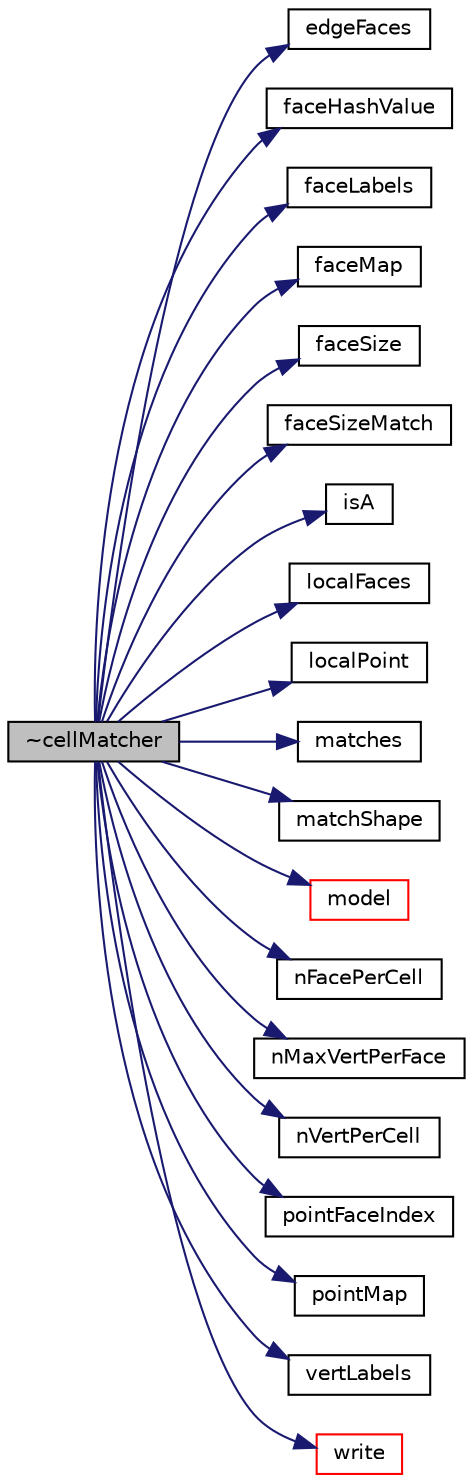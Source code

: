 digraph "~cellMatcher"
{
  bgcolor="transparent";
  edge [fontname="Helvetica",fontsize="10",labelfontname="Helvetica",labelfontsize="10"];
  node [fontname="Helvetica",fontsize="10",shape=record];
  rankdir="LR";
  Node1 [label="~cellMatcher",height=0.2,width=0.4,color="black", fillcolor="grey75", style="filled", fontcolor="black"];
  Node1 -> Node2 [color="midnightblue",fontsize="10",style="solid",fontname="Helvetica"];
  Node2 [label="edgeFaces",height=0.2,width=0.4,color="black",URL="$a00215.html#a0e9912d8e8ac12a793082fb6b6423e10"];
  Node1 -> Node3 [color="midnightblue",fontsize="10",style="solid",fontname="Helvetica"];
  Node3 [label="faceHashValue",height=0.2,width=0.4,color="black",URL="$a00215.html#a73b2a2972f81065deafb2116f0e376c6",tooltip="Hash value of all face sizes of this shape. Can be used for. "];
  Node1 -> Node4 [color="midnightblue",fontsize="10",style="solid",fontname="Helvetica"];
  Node4 [label="faceLabels",height=0.2,width=0.4,color="black",URL="$a00215.html#a28aecb46b0cc25e6d872d22d907161e4"];
  Node1 -> Node5 [color="midnightblue",fontsize="10",style="solid",fontname="Helvetica"];
  Node5 [label="faceMap",height=0.2,width=0.4,color="black",URL="$a00215.html#aa97464a672ab7e64c10500486f57d1d0"];
  Node1 -> Node6 [color="midnightblue",fontsize="10",style="solid",fontname="Helvetica"];
  Node6 [label="faceSize",height=0.2,width=0.4,color="black",URL="$a00215.html#ab663319d99c28c70276e4a3102fdeca1"];
  Node1 -> Node7 [color="midnightblue",fontsize="10",style="solid",fontname="Helvetica"];
  Node7 [label="faceSizeMatch",height=0.2,width=0.4,color="black",URL="$a00215.html#aa092398498ffadb6c943abe14c180753",tooltip="Check whether number of face sizes match the shape. "];
  Node1 -> Node8 [color="midnightblue",fontsize="10",style="solid",fontname="Helvetica"];
  Node8 [label="isA",height=0.2,width=0.4,color="black",URL="$a00215.html#a8f9bc99075522fb8c2ef969333eff0d8",tooltip="Exact match. Uses faceSizeMatch. "];
  Node1 -> Node9 [color="midnightblue",fontsize="10",style="solid",fontname="Helvetica"];
  Node9 [label="localFaces",height=0.2,width=0.4,color="black",URL="$a00215.html#a3c024837a414226b4c2f1cf14fabe141"];
  Node1 -> Node10 [color="midnightblue",fontsize="10",style="solid",fontname="Helvetica"];
  Node10 [label="localPoint",height=0.2,width=0.4,color="black",URL="$a00215.html#aabac47c07dfe33ff67f03f97a78fc175"];
  Node1 -> Node11 [color="midnightblue",fontsize="10",style="solid",fontname="Helvetica"];
  Node11 [label="matches",height=0.2,width=0.4,color="black",URL="$a00215.html#a28f9c0ea32fe6a490fee891928e36e04",tooltip="Like isA but also constructs a cellShape (if shape matches) "];
  Node1 -> Node12 [color="midnightblue",fontsize="10",style="solid",fontname="Helvetica"];
  Node12 [label="matchShape",height=0.2,width=0.4,color="black",URL="$a00215.html#ac88e24786ac4f1e5e7f7fc8781b8154b",tooltip="Low level shape recognition. Return true if matches. "];
  Node1 -> Node13 [color="midnightblue",fontsize="10",style="solid",fontname="Helvetica"];
  Node13 [label="model",height=0.2,width=0.4,color="red",URL="$a00215.html#aeefe402f3085243e6db024dc8bcc1a37"];
  Node1 -> Node14 [color="midnightblue",fontsize="10",style="solid",fontname="Helvetica"];
  Node14 [label="nFacePerCell",height=0.2,width=0.4,color="black",URL="$a00215.html#a7adfe9c213fc446a0a1b41f01648d3ee"];
  Node1 -> Node15 [color="midnightblue",fontsize="10",style="solid",fontname="Helvetica"];
  Node15 [label="nMaxVertPerFace",height=0.2,width=0.4,color="black",URL="$a00215.html#a5e18cb825580fafd10a5f9438846fcd3"];
  Node1 -> Node16 [color="midnightblue",fontsize="10",style="solid",fontname="Helvetica"];
  Node16 [label="nVertPerCell",height=0.2,width=0.4,color="black",URL="$a00215.html#af804a0b9e7d7142e96c4465e43a9f1d8"];
  Node1 -> Node17 [color="midnightblue",fontsize="10",style="solid",fontname="Helvetica"];
  Node17 [label="pointFaceIndex",height=0.2,width=0.4,color="black",URL="$a00215.html#a320030022389bc0baabe2a6a7cc77ac8"];
  Node1 -> Node18 [color="midnightblue",fontsize="10",style="solid",fontname="Helvetica"];
  Node18 [label="pointMap",height=0.2,width=0.4,color="black",URL="$a00215.html#a8a820401efec94fe1284a050768a4263"];
  Node1 -> Node19 [color="midnightblue",fontsize="10",style="solid",fontname="Helvetica"];
  Node19 [label="vertLabels",height=0.2,width=0.4,color="black",URL="$a00215.html#a7da0edfce307965d2f2a84b1ce30e423"];
  Node1 -> Node20 [color="midnightblue",fontsize="10",style="solid",fontname="Helvetica"];
  Node20 [label="write",height=0.2,width=0.4,color="red",URL="$a00215.html#a4bc86b48333705e13add9de0db8eebd3"];
}
